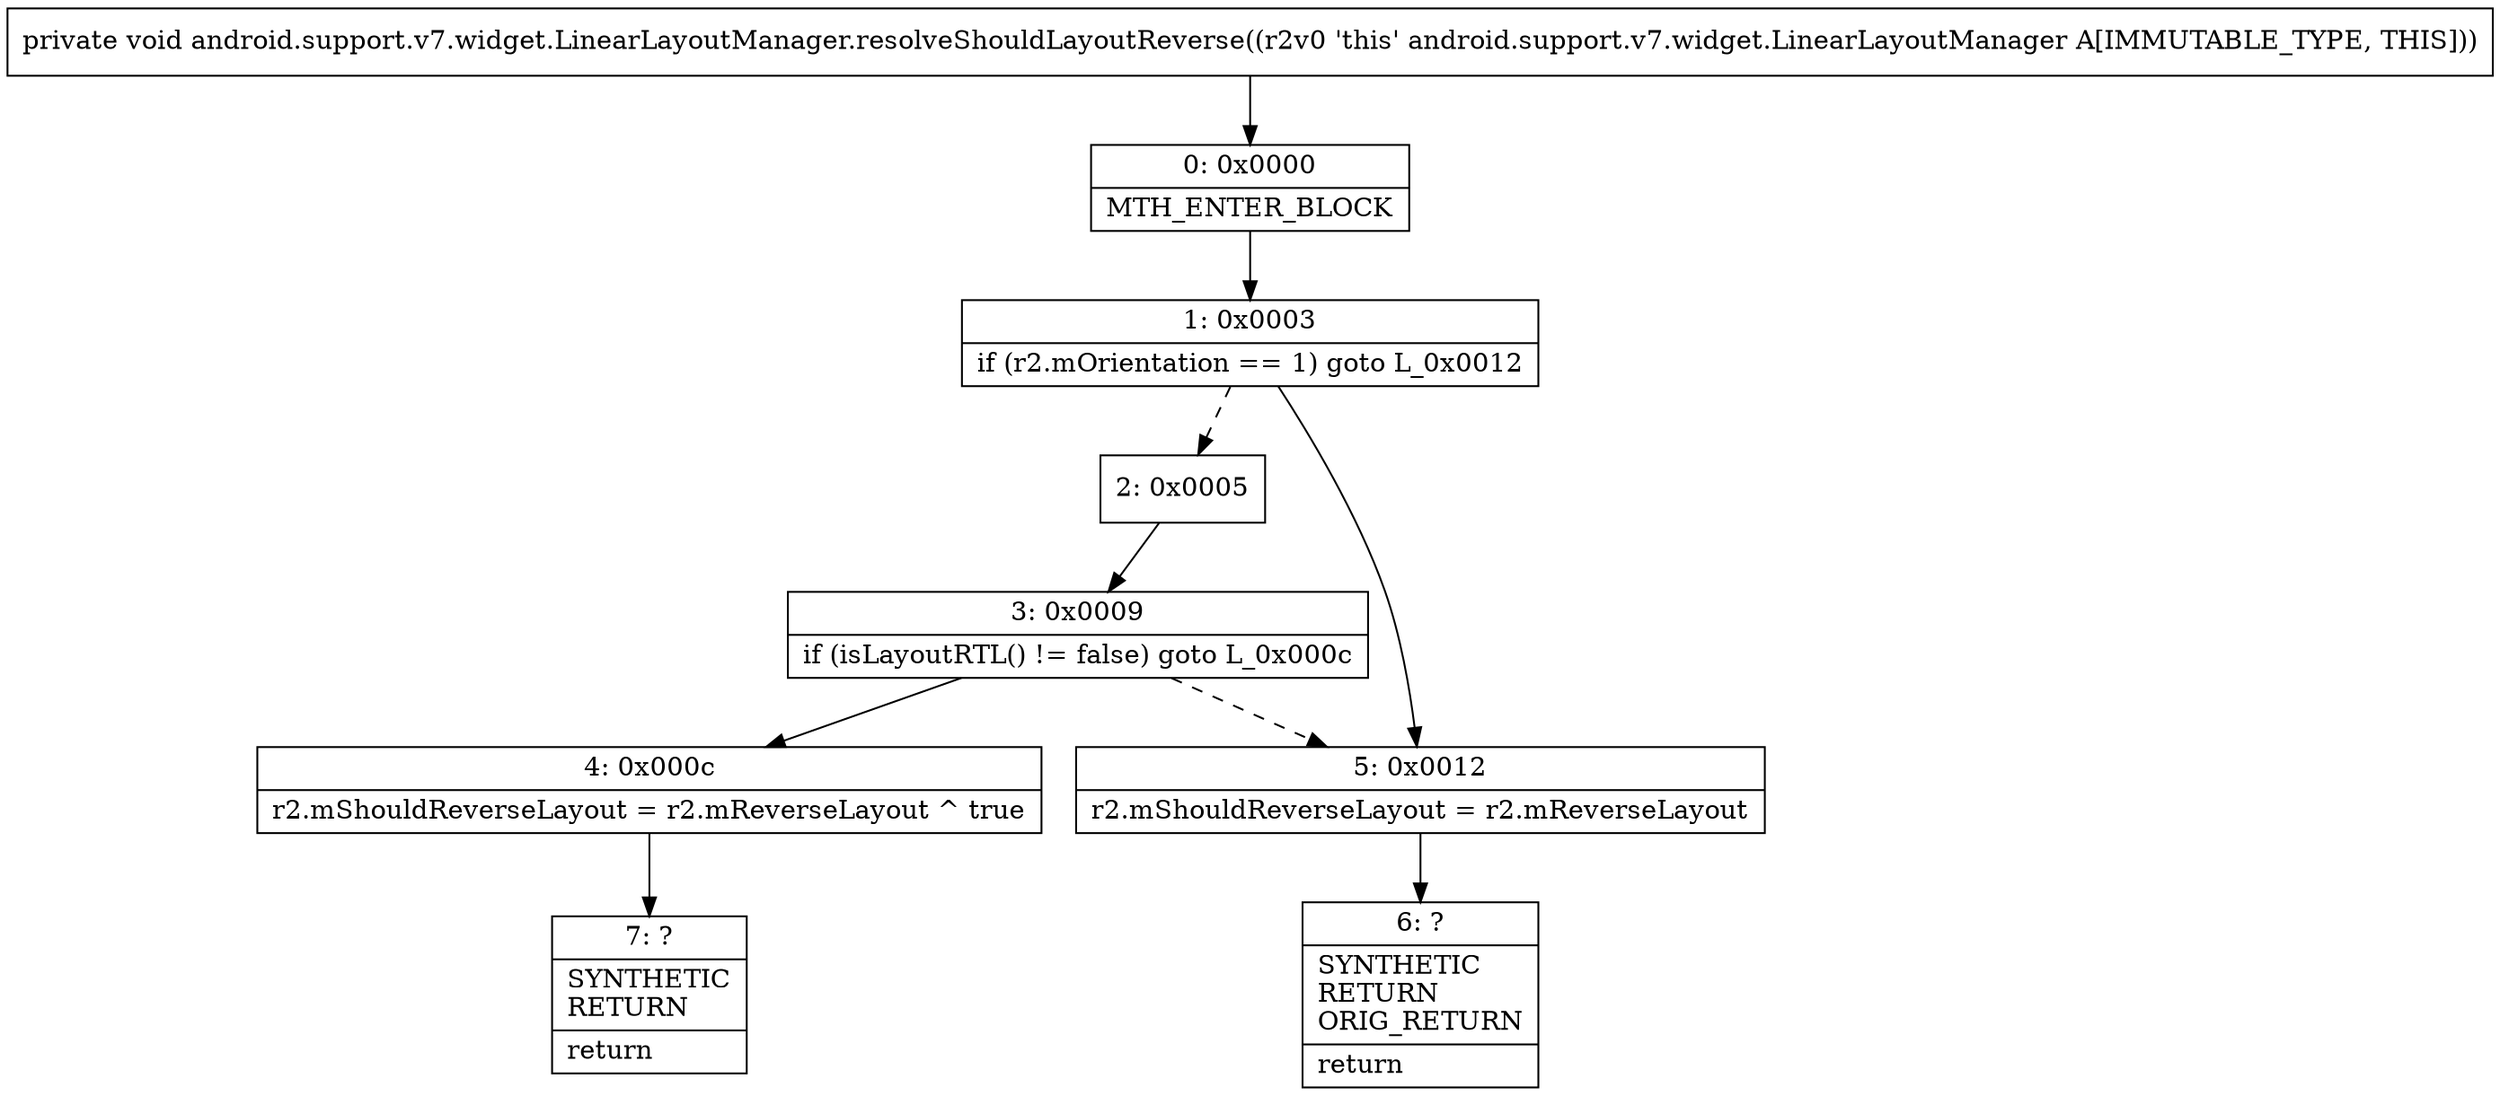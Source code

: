 digraph "CFG forandroid.support.v7.widget.LinearLayoutManager.resolveShouldLayoutReverse()V" {
Node_0 [shape=record,label="{0\:\ 0x0000|MTH_ENTER_BLOCK\l}"];
Node_1 [shape=record,label="{1\:\ 0x0003|if (r2.mOrientation == 1) goto L_0x0012\l}"];
Node_2 [shape=record,label="{2\:\ 0x0005}"];
Node_3 [shape=record,label="{3\:\ 0x0009|if (isLayoutRTL() != false) goto L_0x000c\l}"];
Node_4 [shape=record,label="{4\:\ 0x000c|r2.mShouldReverseLayout = r2.mReverseLayout ^ true\l}"];
Node_5 [shape=record,label="{5\:\ 0x0012|r2.mShouldReverseLayout = r2.mReverseLayout\l}"];
Node_6 [shape=record,label="{6\:\ ?|SYNTHETIC\lRETURN\lORIG_RETURN\l|return\l}"];
Node_7 [shape=record,label="{7\:\ ?|SYNTHETIC\lRETURN\l|return\l}"];
MethodNode[shape=record,label="{private void android.support.v7.widget.LinearLayoutManager.resolveShouldLayoutReverse((r2v0 'this' android.support.v7.widget.LinearLayoutManager A[IMMUTABLE_TYPE, THIS])) }"];
MethodNode -> Node_0;
Node_0 -> Node_1;
Node_1 -> Node_2[style=dashed];
Node_1 -> Node_5;
Node_2 -> Node_3;
Node_3 -> Node_4;
Node_3 -> Node_5[style=dashed];
Node_4 -> Node_7;
Node_5 -> Node_6;
}

